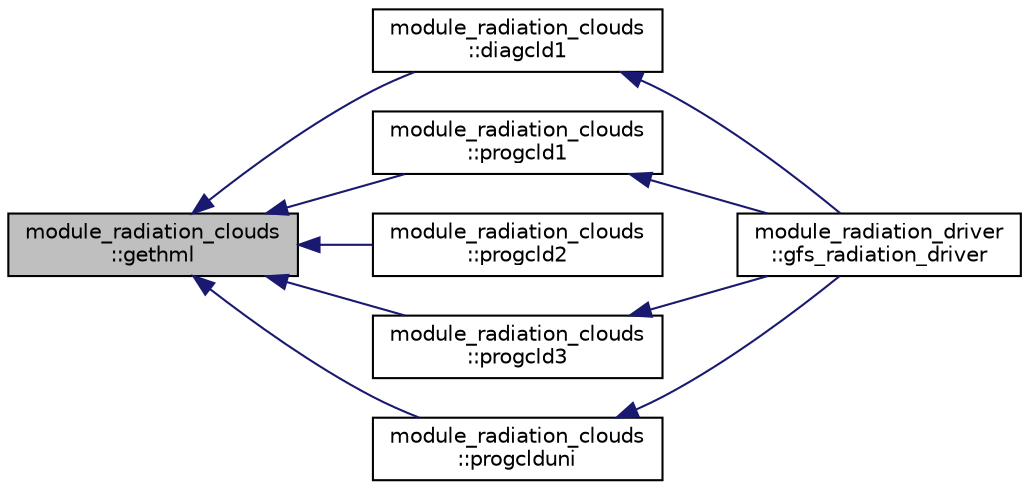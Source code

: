 digraph "module_radiation_clouds::gethml"
{
  edge [fontname="Helvetica",fontsize="10",labelfontname="Helvetica",labelfontsize="10"];
  node [fontname="Helvetica",fontsize="10",shape=record];
  rankdir="LR";
  Node9 [label="module_radiation_clouds\l::gethml",height=0.2,width=0.4,color="black", fillcolor="grey75", style="filled", fontcolor="black"];
  Node9 -> Node10 [dir="back",color="midnightblue",fontsize="10",style="solid",fontname="Helvetica"];
  Node10 [label="module_radiation_clouds\l::diagcld1",height=0.2,width=0.4,color="black", fillcolor="white", style="filled",URL="$group__module__radiation__clouds.html#ga022c3706242426745001b7837ae801a3",tooltip="This subroutine computes cloud fractions for radiation calculations. "];
  Node10 -> Node11 [dir="back",color="midnightblue",fontsize="10",style="solid",fontname="Helvetica"];
  Node11 [label="module_radiation_driver\l::gfs_radiation_driver",height=0.2,width=0.4,color="black", fillcolor="white", style="filled",URL="$group__module__radiation__driver.html#ga9c5872d3bd177315e79977d40245a99a",tooltip="This subroutine is the driver of main radiation calculations. It sets up column profiles, such as pressure, temperature, moisture, gases, clouds, aerosols, etc., as well as surface radiative characteristics, such as surface albedo, and emissivity. The call of this subroutine is placed inside both the time advancing loop and the horizontal grid loop. "];
  Node9 -> Node12 [dir="back",color="midnightblue",fontsize="10",style="solid",fontname="Helvetica"];
  Node12 [label="module_radiation_clouds\l::progcld1",height=0.2,width=0.4,color="black", fillcolor="white", style="filled",URL="$group__module__radiation__clouds.html#ga7c618cc5342be95a79a7eb5aec78c4bb",tooltip="This subroutine computes cloud related quantities using zhao/moorthi&#39;s prognostic cloud microphysics ..."];
  Node12 -> Node11 [dir="back",color="midnightblue",fontsize="10",style="solid",fontname="Helvetica"];
  Node9 -> Node13 [dir="back",color="midnightblue",fontsize="10",style="solid",fontname="Helvetica"];
  Node13 [label="module_radiation_clouds\l::progcld2",height=0.2,width=0.4,color="black", fillcolor="white", style="filled",URL="$group__module__radiation__clouds.html#ga3fd7643ce526761b17d04eec6a332333",tooltip="This subroutine computes cloud related quantities using ferrier&#39;s prognostic cloud microphysics schem..."];
  Node9 -> Node14 [dir="back",color="midnightblue",fontsize="10",style="solid",fontname="Helvetica"];
  Node14 [label="module_radiation_clouds\l::progcld3",height=0.2,width=0.4,color="black", fillcolor="white", style="filled",URL="$group__module__radiation__clouds.html#gaeab51a06b22516fbfc78ab2c9eaf2622",tooltip="This subroutine computes cloud related quantities using zhao/moorthi&#39;s prognostic cloud microphysics ..."];
  Node14 -> Node11 [dir="back",color="midnightblue",fontsize="10",style="solid",fontname="Helvetica"];
  Node9 -> Node15 [dir="back",color="midnightblue",fontsize="10",style="solid",fontname="Helvetica"];
  Node15 [label="module_radiation_clouds\l::progclduni",height=0.2,width=0.4,color="black", fillcolor="white", style="filled",URL="$group__module__radiation__clouds.html#gae77b7786a781235458adc21a0309c5ae",tooltip="This subroutine computes cloud related quantities using zhao/moorthi&#39;s prognostic cloud microphysics ..."];
  Node15 -> Node11 [dir="back",color="midnightblue",fontsize="10",style="solid",fontname="Helvetica"];
}
